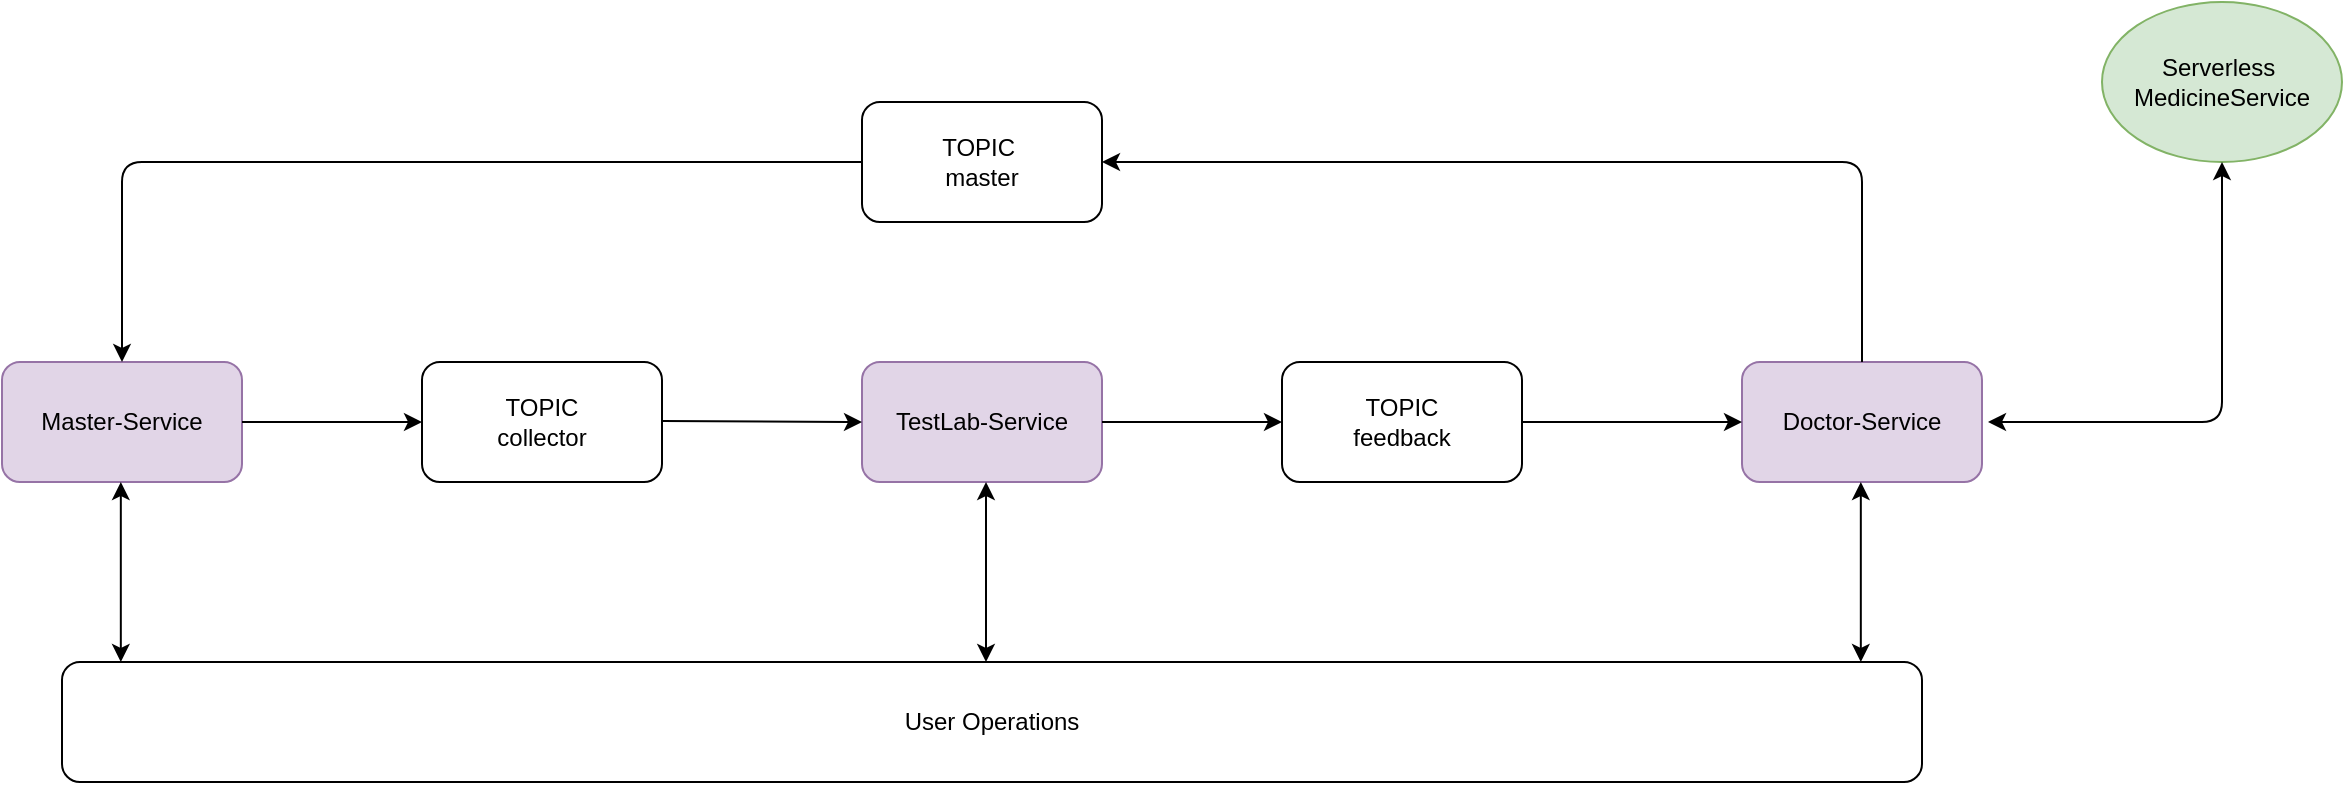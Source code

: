 <mxfile version="14.9.8" type="device"><diagram id="R6uJm_f4eDu0ms-kjVA6" name="Page-1"><mxGraphModel dx="2354" dy="860" grid="1" gridSize="10" guides="1" tooltips="1" connect="1" arrows="1" fold="1" page="1" pageScale="1" pageWidth="827" pageHeight="1169" math="0" shadow="0"><root><mxCell id="0"/><mxCell id="1" parent="0"/><mxCell id="_Uu04NwT0R-gLekQtgJg-1" value="TOPIC&amp;nbsp;&lt;br&gt;master" style="rounded=1;whiteSpace=wrap;html=1;" vertex="1" parent="1"><mxGeometry x="350" y="170" width="120" height="60" as="geometry"/></mxCell><mxCell id="_Uu04NwT0R-gLekQtgJg-2" value="TOPIC&lt;br&gt;collector" style="rounded=1;whiteSpace=wrap;html=1;" vertex="1" parent="1"><mxGeometry x="130" y="300" width="120" height="60" as="geometry"/></mxCell><mxCell id="_Uu04NwT0R-gLekQtgJg-3" value="TOPIC&lt;br&gt;feedback" style="rounded=1;whiteSpace=wrap;html=1;" vertex="1" parent="1"><mxGeometry x="560" y="300" width="120" height="60" as="geometry"/></mxCell><mxCell id="_Uu04NwT0R-gLekQtgJg-4" value="Master-Service" style="rounded=1;whiteSpace=wrap;html=1;fillColor=#e1d5e7;strokeColor=#9673a6;" vertex="1" parent="1"><mxGeometry x="-80" y="300" width="120" height="60" as="geometry"/></mxCell><mxCell id="_Uu04NwT0R-gLekQtgJg-5" value="TestLab-Service" style="rounded=1;whiteSpace=wrap;html=1;fillColor=#e1d5e7;strokeColor=#9673a6;" vertex="1" parent="1"><mxGeometry x="350" y="300" width="120" height="60" as="geometry"/></mxCell><mxCell id="_Uu04NwT0R-gLekQtgJg-7" value="" style="endArrow=classic;html=1;exitX=1;exitY=0.5;exitDx=0;exitDy=0;entryX=0;entryY=0.5;entryDx=0;entryDy=0;" edge="1" parent="1" source="_Uu04NwT0R-gLekQtgJg-4" target="_Uu04NwT0R-gLekQtgJg-2"><mxGeometry width="50" height="50" relative="1" as="geometry"><mxPoint x="40" y="360" as="sourcePoint"/><mxPoint x="120" y="330" as="targetPoint"/></mxGeometry></mxCell><mxCell id="_Uu04NwT0R-gLekQtgJg-8" value="" style="endArrow=classic;html=1;exitX=1;exitY=0.5;exitDx=0;exitDy=0;entryX=0;entryY=0.5;entryDx=0;entryDy=0;" edge="1" parent="1" target="_Uu04NwT0R-gLekQtgJg-5"><mxGeometry width="50" height="50" relative="1" as="geometry"><mxPoint x="250" y="329.5" as="sourcePoint"/><mxPoint x="340" y="329.5" as="targetPoint"/></mxGeometry></mxCell><mxCell id="_Uu04NwT0R-gLekQtgJg-9" value="Doctor-Service" style="rounded=1;whiteSpace=wrap;html=1;fillColor=#e1d5e7;strokeColor=#9673a6;" vertex="1" parent="1"><mxGeometry x="790" y="300" width="120" height="60" as="geometry"/></mxCell><mxCell id="_Uu04NwT0R-gLekQtgJg-10" value="" style="endArrow=classic;html=1;exitX=1;exitY=0.5;exitDx=0;exitDy=0;entryX=0;entryY=0.5;entryDx=0;entryDy=0;" edge="1" parent="1" source="_Uu04NwT0R-gLekQtgJg-3" target="_Uu04NwT0R-gLekQtgJg-9"><mxGeometry width="50" height="50" relative="1" as="geometry"><mxPoint x="650" y="350" as="sourcePoint"/><mxPoint x="700" y="300" as="targetPoint"/></mxGeometry></mxCell><mxCell id="_Uu04NwT0R-gLekQtgJg-11" value="" style="endArrow=classic;html=1;entryX=0;entryY=0.5;entryDx=0;entryDy=0;" edge="1" parent="1" target="_Uu04NwT0R-gLekQtgJg-3"><mxGeometry width="50" height="50" relative="1" as="geometry"><mxPoint x="470" y="330" as="sourcePoint"/><mxPoint x="530" y="330" as="targetPoint"/></mxGeometry></mxCell><mxCell id="_Uu04NwT0R-gLekQtgJg-12" value="" style="endArrow=classic;html=1;exitX=0.5;exitY=0;exitDx=0;exitDy=0;entryX=1;entryY=0.5;entryDx=0;entryDy=0;" edge="1" parent="1" source="_Uu04NwT0R-gLekQtgJg-9" target="_Uu04NwT0R-gLekQtgJg-1"><mxGeometry width="50" height="50" relative="1" as="geometry"><mxPoint x="540" y="210" as="sourcePoint"/><mxPoint x="590" y="160" as="targetPoint"/><Array as="points"><mxPoint x="850" y="200"/></Array></mxGeometry></mxCell><mxCell id="_Uu04NwT0R-gLekQtgJg-13" value="" style="endArrow=classic;html=1;exitX=0;exitY=0.5;exitDx=0;exitDy=0;entryX=0.5;entryY=0;entryDx=0;entryDy=0;" edge="1" parent="1" source="_Uu04NwT0R-gLekQtgJg-1" target="_Uu04NwT0R-gLekQtgJg-4"><mxGeometry width="50" height="50" relative="1" as="geometry"><mxPoint x="-60" y="270" as="sourcePoint"/><mxPoint x="-10" y="220" as="targetPoint"/><Array as="points"><mxPoint x="-20" y="200"/></Array></mxGeometry></mxCell><mxCell id="_Uu04NwT0R-gLekQtgJg-14" value="Serverless&amp;nbsp;&lt;br&gt;MedicineService" style="ellipse;whiteSpace=wrap;html=1;fillColor=#d5e8d4;strokeColor=#82b366;" vertex="1" parent="1"><mxGeometry x="970" y="120" width="120" height="80" as="geometry"/></mxCell><mxCell id="_Uu04NwT0R-gLekQtgJg-16" value="" style="endArrow=classic;startArrow=classic;html=1;entryX=0.5;entryY=1;entryDx=0;entryDy=0;" edge="1" parent="1" target="_Uu04NwT0R-gLekQtgJg-14"><mxGeometry width="50" height="50" relative="1" as="geometry"><mxPoint x="913" y="330" as="sourcePoint"/><mxPoint x="1000" y="310" as="targetPoint"/><Array as="points"><mxPoint x="1030" y="330"/></Array></mxGeometry></mxCell><mxCell id="_Uu04NwT0R-gLekQtgJg-18" value="" style="endArrow=classic;startArrow=classic;html=1;" edge="1" parent="1"><mxGeometry width="50" height="50" relative="1" as="geometry"><mxPoint x="-20.59" y="360" as="sourcePoint"/><mxPoint x="-20.59" y="450" as="targetPoint"/></mxGeometry></mxCell><mxCell id="_Uu04NwT0R-gLekQtgJg-19" value="" style="endArrow=classic;startArrow=classic;html=1;" edge="1" parent="1"><mxGeometry width="50" height="50" relative="1" as="geometry"><mxPoint x="412" y="360" as="sourcePoint"/><mxPoint x="412" y="450" as="targetPoint"/></mxGeometry></mxCell><mxCell id="_Uu04NwT0R-gLekQtgJg-20" value="" style="endArrow=classic;startArrow=classic;html=1;" edge="1" parent="1"><mxGeometry width="50" height="50" relative="1" as="geometry"><mxPoint x="849.41" y="360" as="sourcePoint"/><mxPoint x="849.41" y="450" as="targetPoint"/></mxGeometry></mxCell><mxCell id="_Uu04NwT0R-gLekQtgJg-21" value="User Operations" style="rounded=1;whiteSpace=wrap;html=1;" vertex="1" parent="1"><mxGeometry x="-50" y="450" width="930" height="60" as="geometry"/></mxCell></root></mxGraphModel></diagram></mxfile>